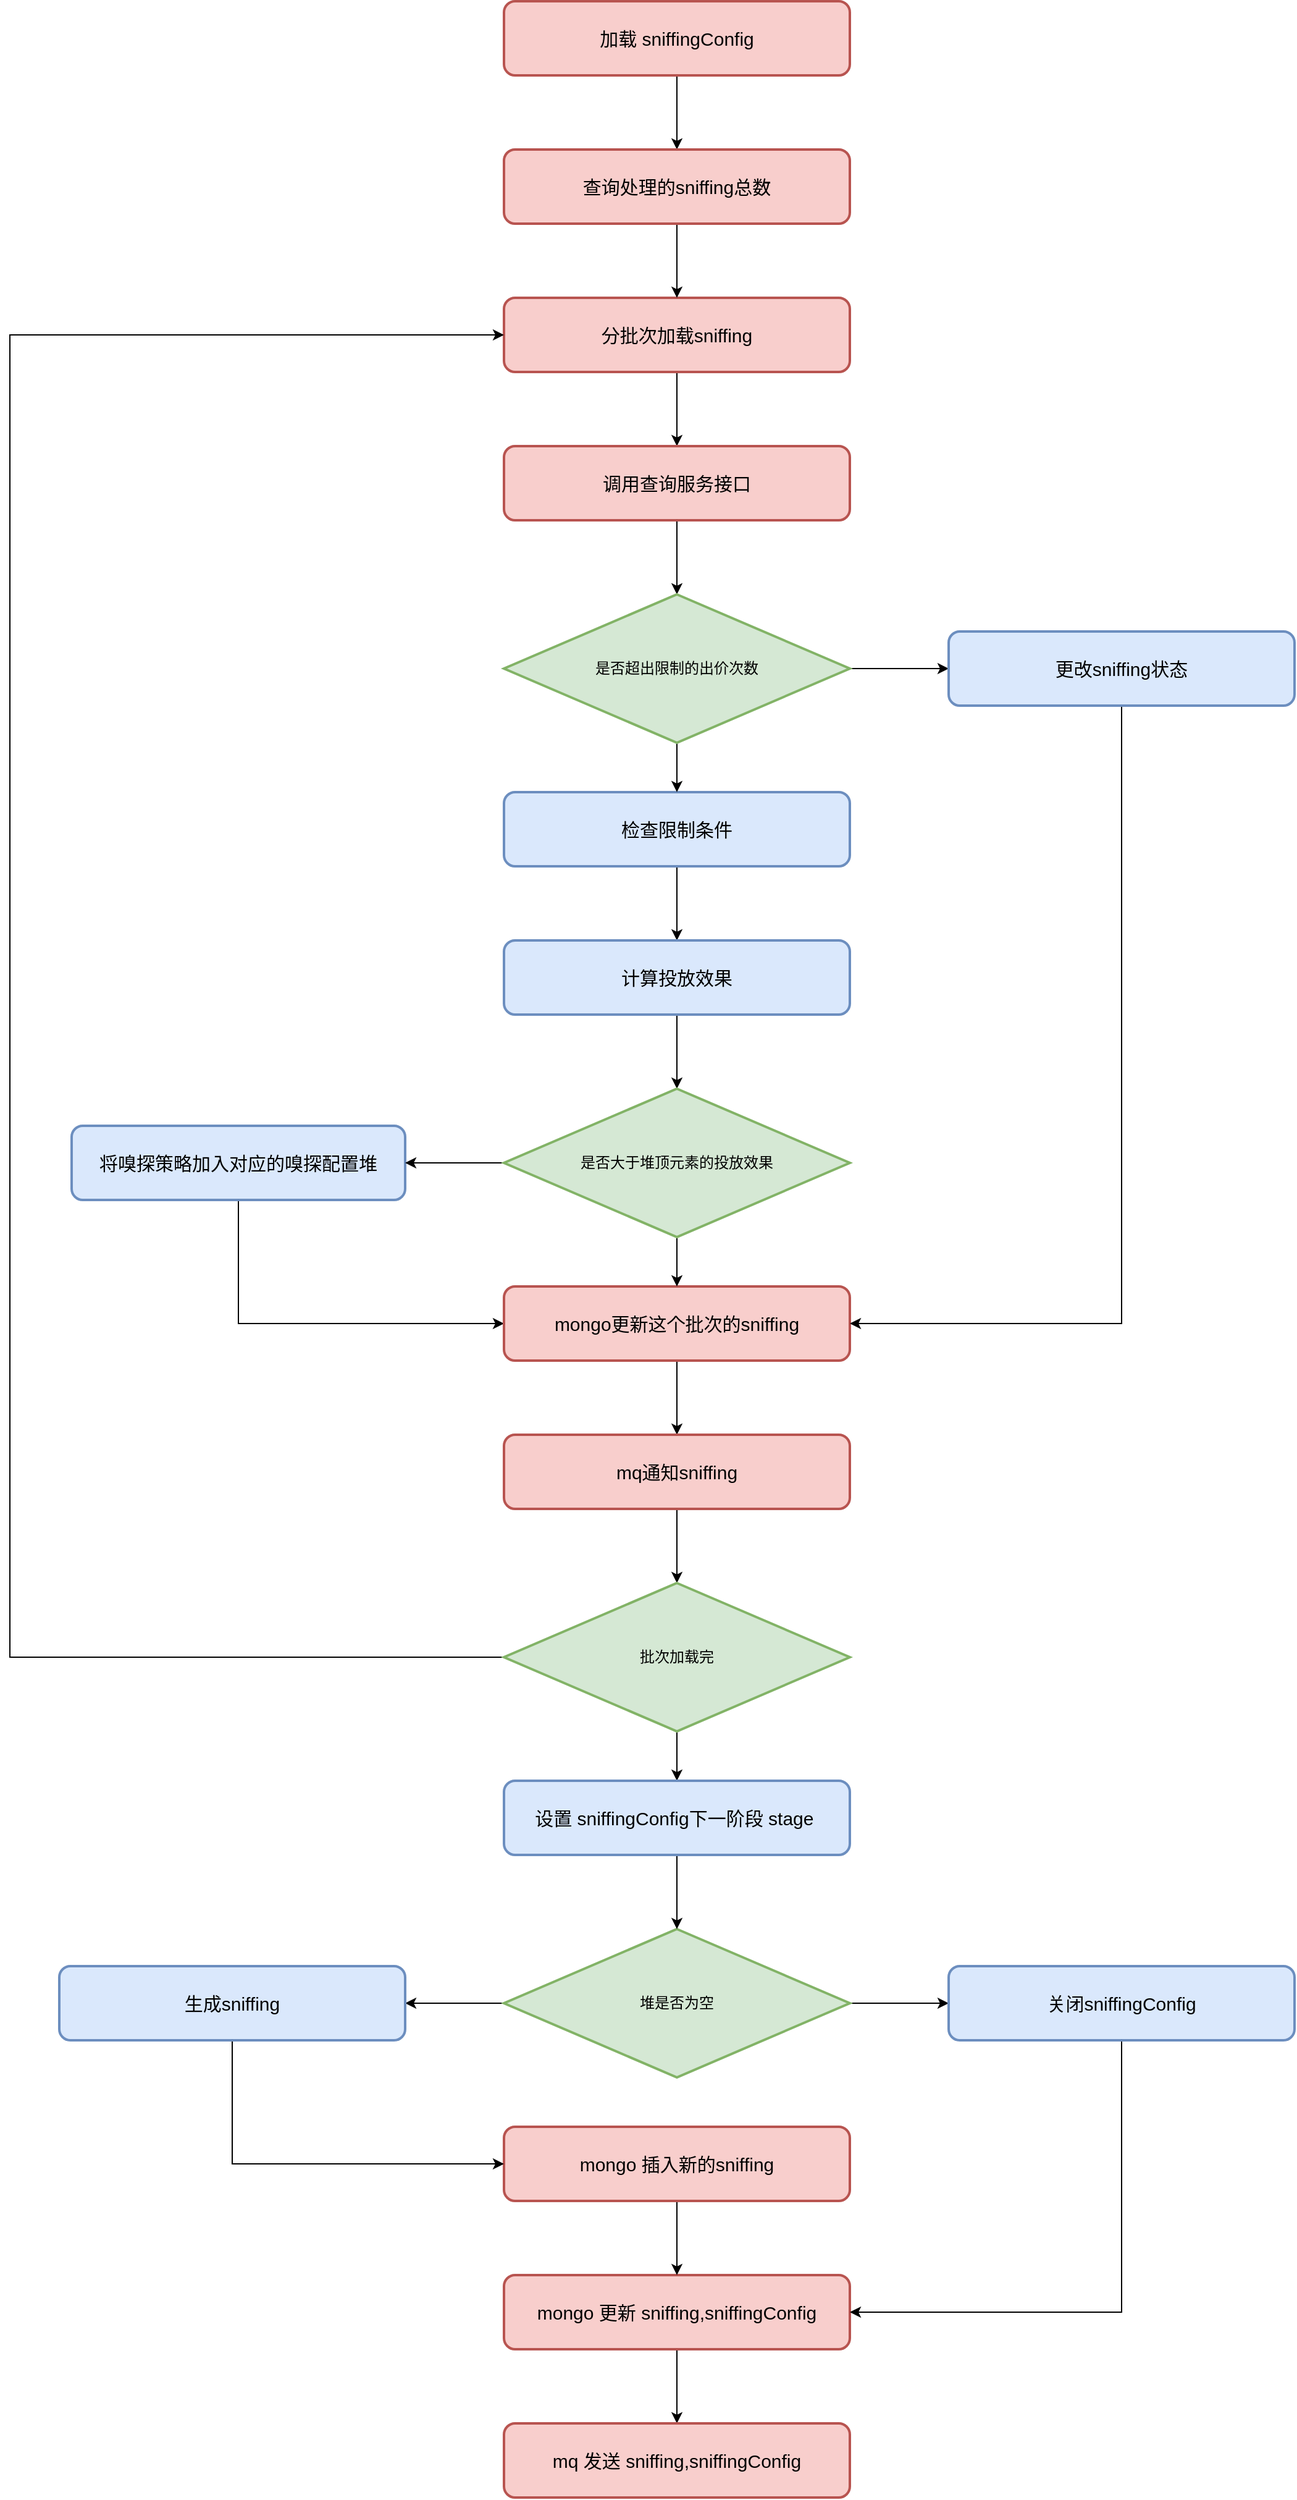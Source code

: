 <mxfile version="21.7.2" type="github">
  <diagram name="第 1 页" id="e2N0RXFgBAuNs4h5yDtX">
    <mxGraphModel dx="3695" dy="2703" grid="1" gridSize="10" guides="1" tooltips="1" connect="1" arrows="1" fold="1" page="1" pageScale="1" pageWidth="827" pageHeight="1169" math="0" shadow="0">
      <root>
        <mxCell id="0" />
        <mxCell id="1" parent="0" />
        <mxCell id="6II12hNkm_zRmMIlsA5P-8" value="" style="edgeStyle=orthogonalEdgeStyle;rounded=0;orthogonalLoop=1;jettySize=auto;html=1;" edge="1" parent="1" source="F568Bq8hYjnAvC6UgeZ7-1" target="F568Bq8hYjnAvC6UgeZ7-3">
          <mxGeometry relative="1" as="geometry" />
        </mxCell>
        <mxCell id="F568Bq8hYjnAvC6UgeZ7-1" value="分批次加载sniffing" style="rounded=1;whiteSpace=wrap;html=1;strokeWidth=2;fillWeight=4;hachureGap=8;hachureAngle=45;fillColor=#f8cecc;strokeColor=#b85450;fontSize=15;" parent="1" vertex="1">
          <mxGeometry x="160" y="-40" width="280" height="60" as="geometry" />
        </mxCell>
        <mxCell id="6II12hNkm_zRmMIlsA5P-44" value="" style="edgeStyle=orthogonalEdgeStyle;rounded=0;orthogonalLoop=1;jettySize=auto;html=1;" edge="1" parent="1" source="F568Bq8hYjnAvC6UgeZ7-3" target="6II12hNkm_zRmMIlsA5P-41">
          <mxGeometry relative="1" as="geometry" />
        </mxCell>
        <mxCell id="F568Bq8hYjnAvC6UgeZ7-3" value="调用查询服务接口" style="rounded=1;whiteSpace=wrap;html=1;strokeWidth=2;fillWeight=4;hachureGap=8;hachureAngle=45;fillColor=#f8cecc;strokeColor=#b85450;fontSize=15;" parent="1" vertex="1">
          <mxGeometry x="160" y="80" width="280" height="60" as="geometry" />
        </mxCell>
        <mxCell id="6II12hNkm_zRmMIlsA5P-54" value="" style="edgeStyle=orthogonalEdgeStyle;rounded=0;orthogonalLoop=1;jettySize=auto;html=1;" edge="1" parent="1" source="F568Bq8hYjnAvC6UgeZ7-4" target="6II12hNkm_zRmMIlsA5P-53">
          <mxGeometry relative="1" as="geometry" />
        </mxCell>
        <mxCell id="F568Bq8hYjnAvC6UgeZ7-4" value="加载 sniffingConfig" style="rounded=1;whiteSpace=wrap;html=1;strokeWidth=2;fillWeight=4;hachureGap=8;hachureAngle=45;fillColor=#f8cecc;strokeColor=#b85450;fontSize=15;" parent="1" vertex="1">
          <mxGeometry x="160" y="-280" width="280" height="60" as="geometry" />
        </mxCell>
        <mxCell id="6II12hNkm_zRmMIlsA5P-10" value="" style="edgeStyle=orthogonalEdgeStyle;rounded=0;orthogonalLoop=1;jettySize=auto;html=1;" edge="1" parent="1" source="F568Bq8hYjnAvC6UgeZ7-6" target="6II12hNkm_zRmMIlsA5P-1">
          <mxGeometry relative="1" as="geometry" />
        </mxCell>
        <mxCell id="F568Bq8hYjnAvC6UgeZ7-6" value="检查限制条件" style="rounded=1;whiteSpace=wrap;html=1;strokeWidth=2;fillWeight=4;hachureGap=8;hachureAngle=45;fillColor=#dae8fc;strokeColor=#6c8ebf;fontSize=15;" parent="1" vertex="1">
          <mxGeometry x="160" y="360" width="280" height="60" as="geometry" />
        </mxCell>
        <mxCell id="6II12hNkm_zRmMIlsA5P-52" value="" style="edgeStyle=orthogonalEdgeStyle;rounded=0;orthogonalLoop=1;jettySize=auto;html=1;entryX=0;entryY=0.5;entryDx=0;entryDy=0;" edge="1" parent="1" source="F568Bq8hYjnAvC6UgeZ7-11" target="F568Bq8hYjnAvC6UgeZ7-12">
          <mxGeometry relative="1" as="geometry">
            <mxPoint x="-55" y="760" as="targetPoint" />
            <Array as="points">
              <mxPoint x="-55" y="790" />
            </Array>
          </mxGeometry>
        </mxCell>
        <mxCell id="F568Bq8hYjnAvC6UgeZ7-11" value="将嗅探策略加入对应的嗅探配置堆" style="rounded=1;whiteSpace=wrap;html=1;strokeWidth=2;fillWeight=4;hachureGap=8;hachureAngle=45;fillColor=#dae8fc;strokeColor=#6c8ebf;fontSize=15;" parent="1" vertex="1">
          <mxGeometry x="-190" y="630" width="270" height="60" as="geometry" />
        </mxCell>
        <mxCell id="6II12hNkm_zRmMIlsA5P-12" value="" style="edgeStyle=orthogonalEdgeStyle;rounded=0;orthogonalLoop=1;jettySize=auto;html=1;" edge="1" parent="1" source="F568Bq8hYjnAvC6UgeZ7-12" target="F568Bq8hYjnAvC6UgeZ7-13">
          <mxGeometry relative="1" as="geometry" />
        </mxCell>
        <mxCell id="F568Bq8hYjnAvC6UgeZ7-12" value="mongo更新这个批次的sniffing" style="rounded=1;whiteSpace=wrap;html=1;strokeWidth=2;fillWeight=4;hachureGap=8;hachureAngle=45;fillColor=#f8cecc;strokeColor=#b85450;fontSize=15;" parent="1" vertex="1">
          <mxGeometry x="160" y="760" width="280" height="60" as="geometry" />
        </mxCell>
        <mxCell id="6II12hNkm_zRmMIlsA5P-23" value="" style="edgeStyle=orthogonalEdgeStyle;rounded=0;orthogonalLoop=1;jettySize=auto;html=1;" edge="1" parent="1" source="F568Bq8hYjnAvC6UgeZ7-13" target="6II12hNkm_zRmMIlsA5P-20">
          <mxGeometry relative="1" as="geometry" />
        </mxCell>
        <mxCell id="F568Bq8hYjnAvC6UgeZ7-13" value="mq通知sniffing" style="rounded=1;whiteSpace=wrap;html=1;strokeWidth=2;fillWeight=4;hachureGap=8;hachureAngle=45;fillColor=#f8cecc;strokeColor=#b85450;fontSize=15;" parent="1" vertex="1">
          <mxGeometry x="160" y="880" width="280" height="60" as="geometry" />
        </mxCell>
        <mxCell id="6II12hNkm_zRmMIlsA5P-19" value="" style="edgeStyle=orthogonalEdgeStyle;rounded=0;orthogonalLoop=1;jettySize=auto;html=1;" edge="1" parent="1" source="F568Bq8hYjnAvC6UgeZ7-20" target="F568Bq8hYjnAvC6UgeZ7-21">
          <mxGeometry relative="1" as="geometry" />
        </mxCell>
        <mxCell id="F568Bq8hYjnAvC6UgeZ7-20" value="mongo 更新 sniffing,sniffingConfig" style="rounded=1;whiteSpace=wrap;html=1;strokeWidth=2;fillWeight=4;hachureGap=8;hachureAngle=45;fillColor=#f8cecc;strokeColor=#b85450;fontSize=15;" parent="1" vertex="1">
          <mxGeometry x="160" y="1560" width="280" height="60" as="geometry" />
        </mxCell>
        <mxCell id="F568Bq8hYjnAvC6UgeZ7-21" value="mq 发送 sniffing,sniffingConfig" style="rounded=1;whiteSpace=wrap;html=1;strokeWidth=2;fillWeight=4;hachureGap=8;hachureAngle=45;fillColor=#f8cecc;strokeColor=#b85450;fontSize=15;" parent="1" vertex="1">
          <mxGeometry x="160" y="1680" width="280" height="60" as="geometry" />
        </mxCell>
        <mxCell id="6II12hNkm_zRmMIlsA5P-11" value="" style="edgeStyle=orthogonalEdgeStyle;rounded=0;orthogonalLoop=1;jettySize=auto;html=1;" edge="1" parent="1" source="6II12hNkm_zRmMIlsA5P-1" target="6II12hNkm_zRmMIlsA5P-2">
          <mxGeometry relative="1" as="geometry" />
        </mxCell>
        <mxCell id="6II12hNkm_zRmMIlsA5P-1" value="计算投放效果" style="rounded=1;whiteSpace=wrap;html=1;strokeWidth=2;fillWeight=4;hachureGap=8;hachureAngle=45;fillColor=#dae8fc;strokeColor=#6c8ebf;fontSize=15;" vertex="1" parent="1">
          <mxGeometry x="160" y="480" width="280" height="60" as="geometry" />
        </mxCell>
        <mxCell id="6II12hNkm_zRmMIlsA5P-5" value="" style="edgeStyle=orthogonalEdgeStyle;rounded=0;orthogonalLoop=1;jettySize=auto;html=1;" edge="1" parent="1" source="6II12hNkm_zRmMIlsA5P-2" target="F568Bq8hYjnAvC6UgeZ7-11">
          <mxGeometry relative="1" as="geometry" />
        </mxCell>
        <mxCell id="6II12hNkm_zRmMIlsA5P-6" value="" style="edgeStyle=orthogonalEdgeStyle;rounded=0;orthogonalLoop=1;jettySize=auto;html=1;" edge="1" parent="1" source="6II12hNkm_zRmMIlsA5P-2" target="F568Bq8hYjnAvC6UgeZ7-12">
          <mxGeometry relative="1" as="geometry" />
        </mxCell>
        <mxCell id="6II12hNkm_zRmMIlsA5P-2" value="是否大于堆顶元素的投放效果" style="rhombus;whiteSpace=wrap;html=1;strokeWidth=2;fillWeight=-1;hachureGap=8;fillStyle=auto;fillColor=#d5e8d4;strokeColor=#82b366;" vertex="1" parent="1">
          <mxGeometry x="160" y="600" width="280" height="120" as="geometry" />
        </mxCell>
        <mxCell id="6II12hNkm_zRmMIlsA5P-37" value="" style="edgeStyle=orthogonalEdgeStyle;rounded=0;orthogonalLoop=1;jettySize=auto;html=1;" edge="1" parent="1" source="6II12hNkm_zRmMIlsA5P-3" target="6II12hNkm_zRmMIlsA5P-31">
          <mxGeometry relative="1" as="geometry" />
        </mxCell>
        <mxCell id="6II12hNkm_zRmMIlsA5P-38" value="" style="edgeStyle=orthogonalEdgeStyle;rounded=0;orthogonalLoop=1;jettySize=auto;html=1;" edge="1" parent="1" source="6II12hNkm_zRmMIlsA5P-3" target="6II12hNkm_zRmMIlsA5P-30">
          <mxGeometry relative="1" as="geometry" />
        </mxCell>
        <mxCell id="6II12hNkm_zRmMIlsA5P-3" value="堆是否为空" style="rhombus;whiteSpace=wrap;html=1;strokeWidth=2;fillWeight=-1;hachureGap=8;fillStyle=auto;fillColor=#d5e8d4;strokeColor=#82b366;" vertex="1" parent="1">
          <mxGeometry x="160" y="1280" width="280" height="120" as="geometry" />
        </mxCell>
        <mxCell id="6II12hNkm_zRmMIlsA5P-18" value="" style="edgeStyle=orthogonalEdgeStyle;rounded=0;orthogonalLoop=1;jettySize=auto;html=1;" edge="1" parent="1" source="6II12hNkm_zRmMIlsA5P-4" target="F568Bq8hYjnAvC6UgeZ7-20">
          <mxGeometry relative="1" as="geometry" />
        </mxCell>
        <mxCell id="6II12hNkm_zRmMIlsA5P-4" value="mongo 插入新的sniffing" style="rounded=1;whiteSpace=wrap;html=1;strokeWidth=2;fillWeight=4;hachureGap=8;hachureAngle=45;fillColor=#f8cecc;strokeColor=#b85450;fontSize=15;" vertex="1" parent="1">
          <mxGeometry x="160" y="1440" width="280" height="60" as="geometry" />
        </mxCell>
        <mxCell id="6II12hNkm_zRmMIlsA5P-24" value="" style="edgeStyle=orthogonalEdgeStyle;rounded=0;orthogonalLoop=1;jettySize=auto;html=1;entryX=0.5;entryY=0;entryDx=0;entryDy=0;" edge="1" parent="1" source="6II12hNkm_zRmMIlsA5P-20" target="6II12hNkm_zRmMIlsA5P-28">
          <mxGeometry relative="1" as="geometry">
            <mxPoint x="300" y="1160" as="targetPoint" />
          </mxGeometry>
        </mxCell>
        <mxCell id="6II12hNkm_zRmMIlsA5P-26" value="" style="edgeStyle=orthogonalEdgeStyle;rounded=0;orthogonalLoop=1;jettySize=auto;html=1;entryX=0;entryY=0.5;entryDx=0;entryDy=0;" edge="1" parent="1" source="6II12hNkm_zRmMIlsA5P-20" target="F568Bq8hYjnAvC6UgeZ7-1">
          <mxGeometry relative="1" as="geometry">
            <Array as="points">
              <mxPoint x="-240" y="1060" />
              <mxPoint x="-240" y="-10" />
            </Array>
          </mxGeometry>
        </mxCell>
        <mxCell id="6II12hNkm_zRmMIlsA5P-20" value="批次加载完" style="rhombus;whiteSpace=wrap;html=1;strokeWidth=2;fillWeight=-1;hachureGap=8;fillStyle=auto;fillColor=#d5e8d4;strokeColor=#82b366;" vertex="1" parent="1">
          <mxGeometry x="160" y="1000" width="280" height="120" as="geometry" />
        </mxCell>
        <mxCell id="6II12hNkm_zRmMIlsA5P-29" value="" style="edgeStyle=orthogonalEdgeStyle;rounded=0;orthogonalLoop=1;jettySize=auto;html=1;" edge="1" parent="1" source="6II12hNkm_zRmMIlsA5P-28" target="6II12hNkm_zRmMIlsA5P-3">
          <mxGeometry relative="1" as="geometry" />
        </mxCell>
        <mxCell id="6II12hNkm_zRmMIlsA5P-28" value="设置 sniffingConfig下一阶段 stage&amp;nbsp;" style="rounded=1;whiteSpace=wrap;html=1;strokeWidth=2;fillWeight=4;hachureGap=8;hachureAngle=45;fillColor=#dae8fc;strokeColor=#6c8ebf;fontSize=15;" vertex="1" parent="1">
          <mxGeometry x="160" y="1160" width="280" height="60" as="geometry" />
        </mxCell>
        <mxCell id="6II12hNkm_zRmMIlsA5P-34" value="" style="edgeStyle=orthogonalEdgeStyle;rounded=0;orthogonalLoop=1;jettySize=auto;html=1;entryX=1;entryY=0.5;entryDx=0;entryDy=0;" edge="1" parent="1" source="6II12hNkm_zRmMIlsA5P-30" target="F568Bq8hYjnAvC6UgeZ7-20">
          <mxGeometry relative="1" as="geometry">
            <mxPoint x="660" y="1450" as="targetPoint" />
            <Array as="points">
              <mxPoint x="660" y="1590" />
            </Array>
          </mxGeometry>
        </mxCell>
        <mxCell id="6II12hNkm_zRmMIlsA5P-30" value="关闭sniffingConfig" style="rounded=1;whiteSpace=wrap;html=1;strokeWidth=2;fillWeight=4;hachureGap=8;hachureAngle=45;fillColor=#dae8fc;strokeColor=#6c8ebf;fontSize=15;" vertex="1" parent="1">
          <mxGeometry x="520" y="1310" width="280" height="60" as="geometry" />
        </mxCell>
        <mxCell id="6II12hNkm_zRmMIlsA5P-32" style="edgeStyle=orthogonalEdgeStyle;rounded=0;orthogonalLoop=1;jettySize=auto;html=1;entryX=0;entryY=0.5;entryDx=0;entryDy=0;" edge="1" parent="1" source="6II12hNkm_zRmMIlsA5P-31" target="6II12hNkm_zRmMIlsA5P-4">
          <mxGeometry relative="1" as="geometry">
            <mxPoint x="-60" y="1410" as="targetPoint" />
            <Array as="points">
              <mxPoint x="-60" y="1470" />
            </Array>
          </mxGeometry>
        </mxCell>
        <mxCell id="6II12hNkm_zRmMIlsA5P-31" value="生成sniffing" style="rounded=1;whiteSpace=wrap;html=1;strokeWidth=2;fillWeight=4;hachureGap=8;hachureAngle=45;fillColor=#dae8fc;strokeColor=#6c8ebf;fontSize=15;" vertex="1" parent="1">
          <mxGeometry x="-200" y="1310" width="280" height="60" as="geometry" />
        </mxCell>
        <mxCell id="6II12hNkm_zRmMIlsA5P-43" value="" style="edgeStyle=orthogonalEdgeStyle;rounded=0;orthogonalLoop=1;jettySize=auto;html=1;" edge="1" parent="1" source="6II12hNkm_zRmMIlsA5P-41" target="F568Bq8hYjnAvC6UgeZ7-6">
          <mxGeometry relative="1" as="geometry" />
        </mxCell>
        <mxCell id="6II12hNkm_zRmMIlsA5P-48" value="" style="edgeStyle=orthogonalEdgeStyle;rounded=0;orthogonalLoop=1;jettySize=auto;html=1;entryX=0;entryY=0.5;entryDx=0;entryDy=0;" edge="1" parent="1" source="6II12hNkm_zRmMIlsA5P-41" target="6II12hNkm_zRmMIlsA5P-46">
          <mxGeometry relative="1" as="geometry">
            <mxPoint x="600" y="260" as="targetPoint" />
          </mxGeometry>
        </mxCell>
        <mxCell id="6II12hNkm_zRmMIlsA5P-41" value="是否超出限制的出价次数" style="rhombus;whiteSpace=wrap;html=1;strokeWidth=2;fillWeight=-1;hachureGap=8;fillStyle=auto;fillColor=#d5e8d4;strokeColor=#82b366;" vertex="1" parent="1">
          <mxGeometry x="160" y="200" width="280" height="120" as="geometry" />
        </mxCell>
        <mxCell id="6II12hNkm_zRmMIlsA5P-50" value="" style="edgeStyle=orthogonalEdgeStyle;rounded=0;orthogonalLoop=1;jettySize=auto;html=1;entryX=1;entryY=0.5;entryDx=0;entryDy=0;" edge="1" parent="1" source="6II12hNkm_zRmMIlsA5P-46" target="F568Bq8hYjnAvC6UgeZ7-12">
          <mxGeometry relative="1" as="geometry">
            <mxPoint x="890" y="370" as="targetPoint" />
            <Array as="points">
              <mxPoint x="660" y="790" />
            </Array>
          </mxGeometry>
        </mxCell>
        <mxCell id="6II12hNkm_zRmMIlsA5P-46" value="更改sniffing状态" style="rounded=1;whiteSpace=wrap;html=1;strokeWidth=2;fillWeight=4;hachureGap=8;hachureAngle=45;fillColor=#dae8fc;strokeColor=#6c8ebf;fontSize=15;" vertex="1" parent="1">
          <mxGeometry x="520" y="230" width="280" height="60" as="geometry" />
        </mxCell>
        <mxCell id="6II12hNkm_zRmMIlsA5P-55" value="" style="edgeStyle=orthogonalEdgeStyle;rounded=0;orthogonalLoop=1;jettySize=auto;html=1;" edge="1" parent="1" source="6II12hNkm_zRmMIlsA5P-53" target="F568Bq8hYjnAvC6UgeZ7-1">
          <mxGeometry relative="1" as="geometry" />
        </mxCell>
        <mxCell id="6II12hNkm_zRmMIlsA5P-53" value="查询处理的sniffing总数" style="rounded=1;whiteSpace=wrap;html=1;strokeWidth=2;fillWeight=4;hachureGap=8;hachureAngle=45;fillColor=#f8cecc;strokeColor=#b85450;fontSize=15;" vertex="1" parent="1">
          <mxGeometry x="160" y="-160" width="280" height="60" as="geometry" />
        </mxCell>
      </root>
    </mxGraphModel>
  </diagram>
</mxfile>
